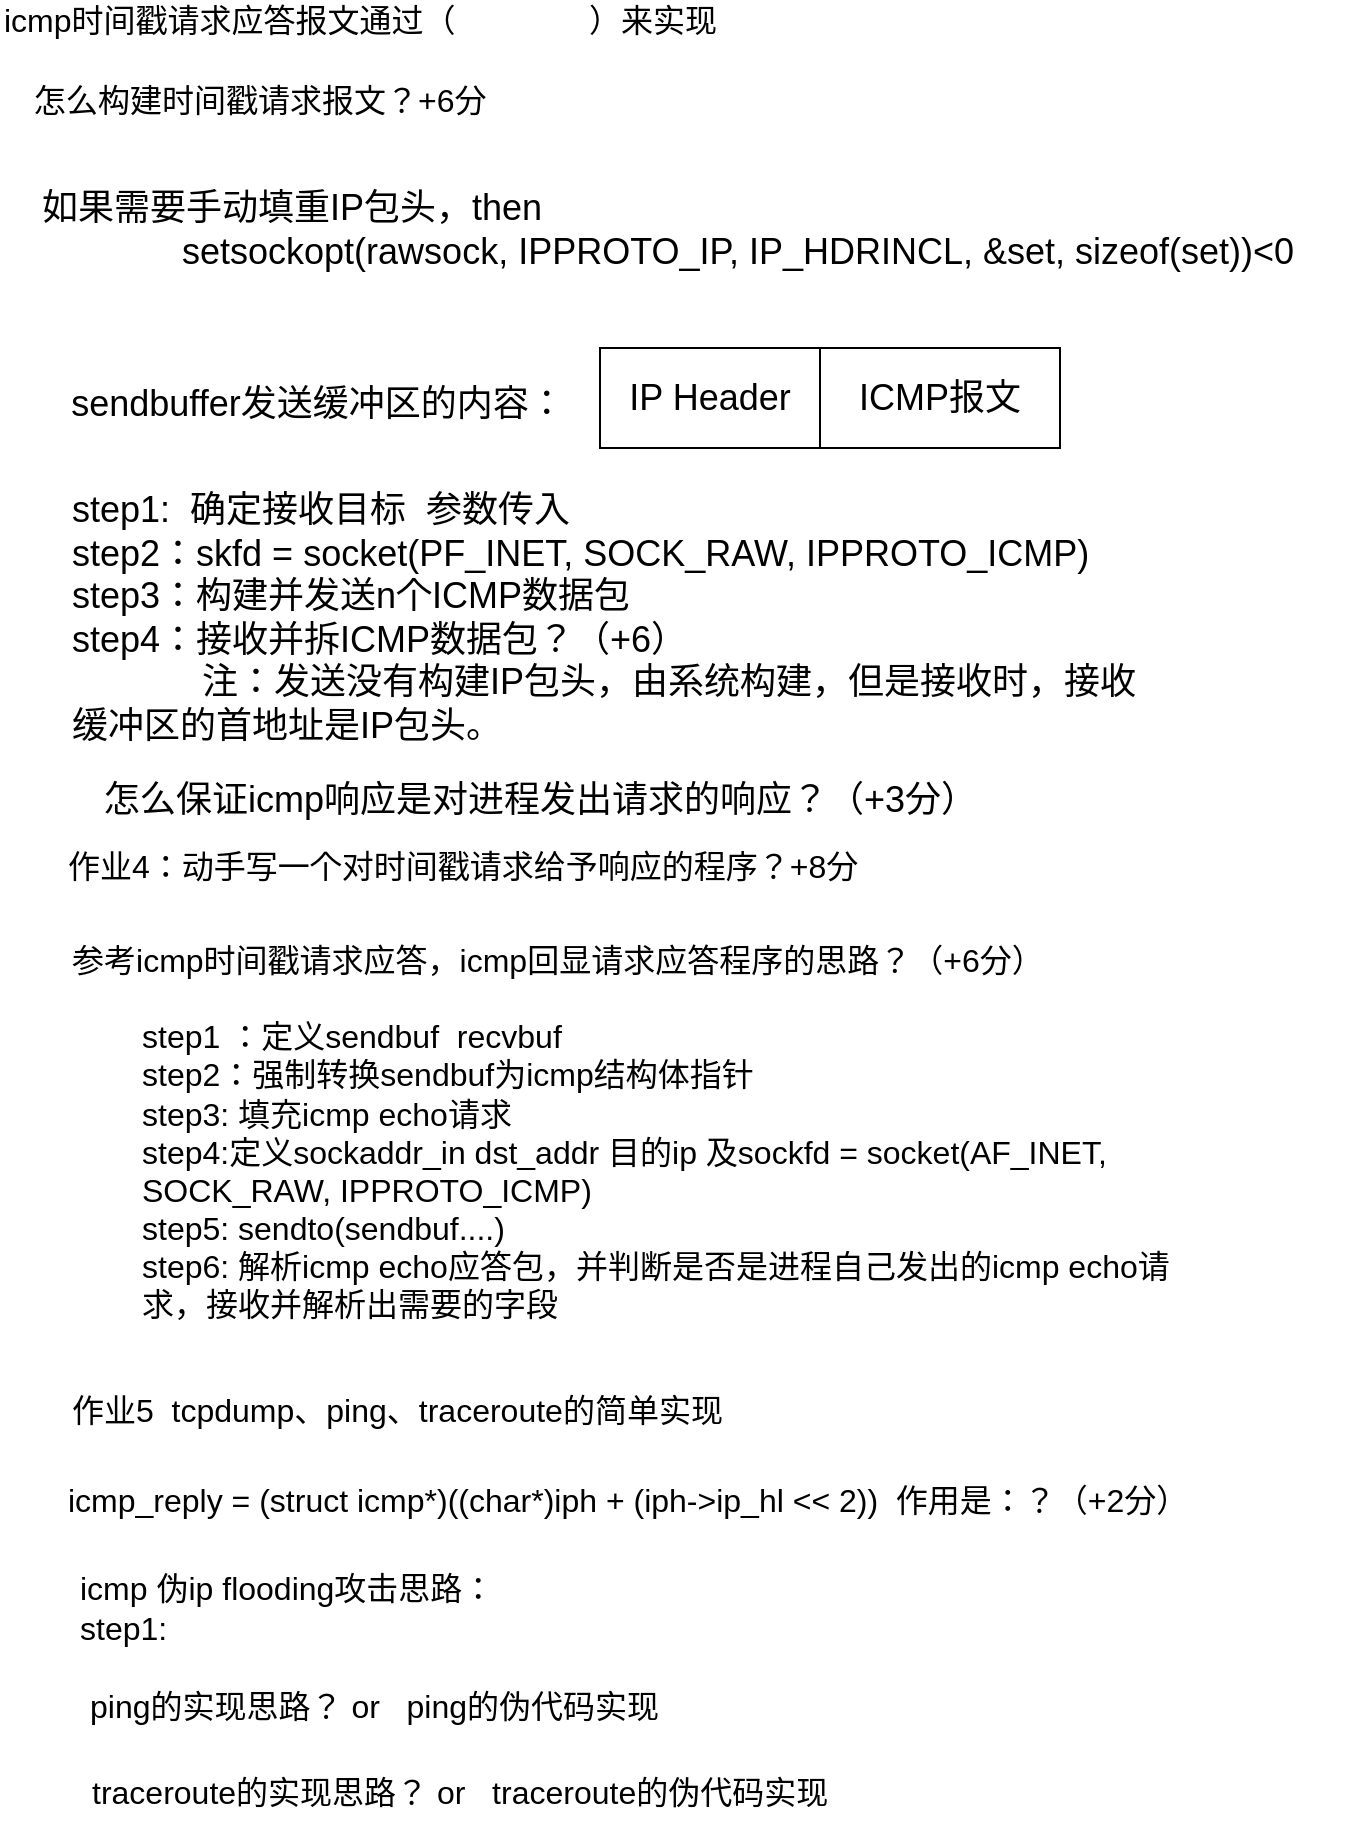 <mxGraphModel dx="485" dy="248" grid="1" gridSize="10" guides="1" tooltips="1" connect="1" arrows="1" fold="1" page="1" pageScale="1" pageWidth="827" pageHeight="1169" background="#ffffff"><root><mxCell id="0"/><mxCell id="1" parent="0"/><mxCell id="2" value="icmp时间戳请求应答报文通过（&amp;nbsp; &amp;nbsp; &amp;nbsp; &amp;nbsp; &amp;nbsp; &amp;nbsp; &amp;nbsp; &amp;nbsp;）来实现" style="text;html=1;strokeColor=none;fillColor=none;align=left;verticalAlign=middle;whiteSpace=wrap;rounded=0;fontSize=16;" parent="1" vertex="1"><mxGeometry x="10" y="10" width="480" height="20" as="geometry"/></mxCell><mxCell id="3" value="怎么构建时间戳请求报文？+6分" style="text;html=1;strokeColor=none;fillColor=none;align=left;verticalAlign=middle;whiteSpace=wrap;rounded=0;fontSize=16;" parent="1" vertex="1"><mxGeometry x="25" y="50" width="360" height="20" as="geometry"/></mxCell><mxCell id="6" value="作业4：动手写一个对时间戳请求给予响应的程序？+8分" style="text;html=1;strokeColor=none;fillColor=none;align=left;verticalAlign=middle;whiteSpace=wrap;rounded=0;fontSize=16;" parent="1" vertex="1"><mxGeometry x="42" y="433" width="440" height="20" as="geometry"/></mxCell><mxCell id="9" value="IP Header" style="rounded=0;whiteSpace=wrap;html=1;fontSize=18;align=center;" parent="1" vertex="1"><mxGeometry x="310" y="184" width="110" height="50" as="geometry"/></mxCell><mxCell id="10" value="ICMP报文" style="rounded=0;whiteSpace=wrap;html=1;fontSize=18;align=center;" parent="1" vertex="1"><mxGeometry x="420" y="184" width="120" height="50" as="geometry"/></mxCell><mxCell id="11" style="edgeStyle=orthogonalEdgeStyle;rounded=0;html=1;exitX=0.5;exitY=0;entryX=0.5;entryY=0;jettySize=auto;orthogonalLoop=1;fontSize=18;" parent="1" source="10" target="10" edge="1"><mxGeometry relative="1" as="geometry"/></mxCell><mxCell id="12" value="sendbuffer发送缓冲区的内容：" style="text;html=1;strokeColor=none;fillColor=none;align=center;verticalAlign=middle;whiteSpace=wrap;rounded=0;fontSize=18;" parent="1" vertex="1"><mxGeometry x="44" y="189" width="250" height="45" as="geometry"/></mxCell><mxCell id="15" value="&lt;div&gt;如果需要手动填重IP包头，then&lt;/div&gt;&lt;span&gt;&amp;nbsp; &amp;nbsp; &amp;nbsp; &amp;nbsp; &amp;nbsp; &amp;nbsp; &amp;nbsp; setsockopt(rawsock, IPPROTO_IP, IP_HDRINCL, &amp;amp;set, sizeof(set))&amp;lt;0&lt;/span&gt;" style="text;html=1;strokeColor=none;fillColor=none;align=left;verticalAlign=middle;whiteSpace=wrap;rounded=0;fontSize=18;" parent="1" vertex="1"><mxGeometry x="29" y="95" width="661" height="60" as="geometry"/></mxCell><mxCell id="17" value="&lt;div style=&quot;text-align: left&quot;&gt;&lt;span style=&quot;letter-spacing: 0px&quot;&gt;step1:&amp;nbsp; 确定接收目标&amp;nbsp; 参数传入&lt;/span&gt;&lt;/div&gt;&lt;div style=&quot;text-align: left&quot;&gt;&lt;span style=&quot;letter-spacing: 0px&quot;&gt;step2：&lt;/span&gt;&lt;span&gt;skfd = socket(PF_INET, SOCK_RAW, IPPROTO_ICMP)&lt;/span&gt;&lt;/div&gt;&lt;div style=&quot;text-align: left&quot;&gt;&lt;span&gt;step3：构建并发送n个ICMP数据包&lt;/span&gt;&lt;/div&gt;&lt;div style=&quot;text-align: left&quot;&gt;&lt;span&gt;step4：接收并拆ICMP数据包？（+6）&lt;/span&gt;&lt;/div&gt;&lt;div style=&quot;text-align: left&quot;&gt;&lt;span&gt;&amp;nbsp; &amp;nbsp; &amp;nbsp; &amp;nbsp; &amp;nbsp; &amp;nbsp; &amp;nbsp;注：发送没有构建IP包头，由系统构建，但是接收时，接收缓冲区的首地址是IP包头。&lt;/span&gt;&lt;/div&gt;&lt;div style=&quot;text-align: left&quot;&gt;&lt;span&gt;&lt;br&gt;&lt;/span&gt;&lt;/div&gt;" style="text;html=1;strokeColor=none;fillColor=none;align=left;verticalAlign=middle;whiteSpace=wrap;rounded=0;fontSize=18;" parent="1" vertex="1"><mxGeometry x="44" y="260" width="546" height="140" as="geometry"/></mxCell><mxCell id="18" style="edgeStyle=orthogonalEdgeStyle;rounded=0;html=1;exitX=0.25;exitY=1;entryX=0.25;entryY=1;jettySize=auto;orthogonalLoop=1;fontSize=18;" parent="1" source="6" target="6" edge="1"><mxGeometry relative="1" as="geometry"/></mxCell><mxCell id="19" value="怎么保证icmp响应是对进程发出请求的响应？（+3分）" style="text;html=1;strokeColor=none;fillColor=none;align=left;verticalAlign=middle;whiteSpace=wrap;rounded=0;fontSize=18;" parent="1" vertex="1"><mxGeometry x="60" y="400" width="480" height="20" as="geometry"/></mxCell><mxCell id="20" value="参考&lt;span&gt;icmp时间戳请求应答，icmp&lt;/span&gt;回显请求应答程序的思路？（+6分）" style="text;html=1;strokeColor=none;fillColor=none;align=left;verticalAlign=middle;whiteSpace=wrap;rounded=0;fontSize=16;" parent="1" vertex="1"><mxGeometry x="44" y="480" width="556" height="20" as="geometry"/></mxCell><mxCell id="21" value="&lt;div style=&quot;text-align: left&quot;&gt;&lt;span style=&quot;letter-spacing: 0px&quot;&gt;step1 ：定义sendbuf&amp;nbsp; recvbuf&lt;/span&gt;&lt;/div&gt;&lt;div style=&quot;text-align: left&quot;&gt;&lt;span style=&quot;letter-spacing: 0px&quot;&gt;step2：强制转换sendbuf为icmp结构体指针&lt;/span&gt;&lt;/div&gt;&lt;div style=&quot;text-align: left&quot;&gt;step3: 填充icmp echo请求&lt;/div&gt;&lt;div style=&quot;text-align: left&quot;&gt;step4:定义sockaddr_in dst_addr 目的ip 及sockfd = socket(AF_INET, SOCK_RAW, IPPROTO_ICMP)&lt;/div&gt;&lt;div style=&quot;text-align: left&quot;&gt;step5: sendto(sendbuf....)&lt;/div&gt;&lt;div style=&quot;text-align: left&quot;&gt;step6: 解析icmp echo应答包，并判断是否是进程自己发出的icmp echo请求，接收并解析出需要的字段&lt;/div&gt;&lt;div style=&quot;text-align: left&quot;&gt;&lt;span style=&quot;letter-spacing: 0px&quot;&gt;&lt;br&gt;&lt;/span&gt;&lt;/div&gt;" style="text;html=1;strokeColor=none;fillColor=none;align=center;verticalAlign=middle;whiteSpace=wrap;rounded=0;fontSize=16;" parent="1" vertex="1"><mxGeometry x="80" y="510" width="530" height="190" as="geometry"/></mxCell><mxCell id="22" value="icmp_reply = (struct icmp*)((char*)iph + (iph-&amp;gt;ip_hl &amp;lt;&amp;lt; 2))&amp;nbsp; 作用是：？（+2分）" style="text;html=1;strokeColor=none;fillColor=none;align=left;verticalAlign=middle;whiteSpace=wrap;rounded=0;fontSize=16;" parent="1" vertex="1"><mxGeometry x="42" y="750" width="576" height="20" as="geometry"/></mxCell><mxCell id="23" value="icmp 伪ip flooding攻击思路：&lt;div&gt;step1:&amp;nbsp;&lt;/div&gt;" style="text;html=1;strokeColor=none;fillColor=none;align=left;verticalAlign=middle;whiteSpace=wrap;rounded=0;fontSize=16;" parent="1" vertex="1"><mxGeometry x="48" y="789" width="440" height="50" as="geometry"/></mxCell><mxCell id="24" value="ping的实现思路？ or&amp;nbsp; &amp;nbsp;ping的伪代码实现" style="text;html=1;strokeColor=none;fillColor=none;align=left;verticalAlign=middle;whiteSpace=wrap;rounded=0;fontSize=16;" parent="1" vertex="1"><mxGeometry x="53" y="838" width="440" height="50" as="geometry"/></mxCell><mxCell id="25" value="作业5&amp;nbsp; tcpdump、ping、traceroute的简单实现" style="text;html=1;strokeColor=none;fillColor=none;align=left;verticalAlign=middle;whiteSpace=wrap;rounded=0;fontSize=16;" parent="1" vertex="1"><mxGeometry x="44" y="690" width="440" height="50" as="geometry"/></mxCell><mxCell id="26" value="traceroute的实现思路？ or&amp;nbsp; &amp;nbsp;traceroute的伪代码实现" style="text;html=1;strokeColor=none;fillColor=none;align=left;verticalAlign=middle;whiteSpace=wrap;rounded=0;fontSize=16;" parent="1" vertex="1"><mxGeometry x="54" y="881" width="440" height="50" as="geometry"/></mxCell></root></mxGraphModel>